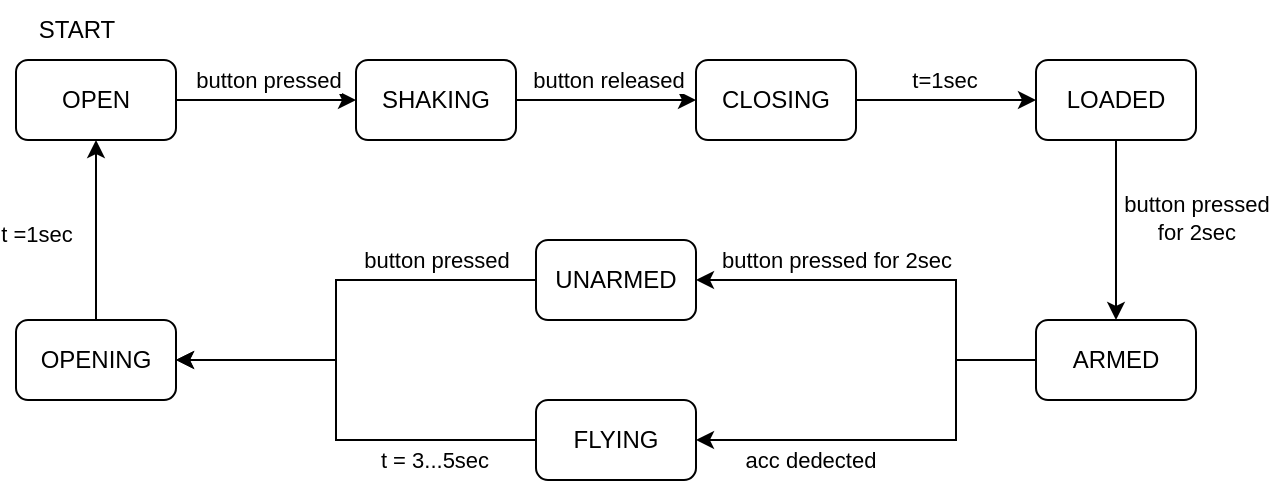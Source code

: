 <mxfile version="22.1.18" type="device">
  <diagram name="Seite-1" id="lBnTUv3e-qcod_VpSBhr">
    <mxGraphModel dx="989" dy="650" grid="1" gridSize="10" guides="1" tooltips="1" connect="1" arrows="1" fold="1" page="1" pageScale="1" pageWidth="850" pageHeight="1100" math="0" shadow="0">
      <root>
        <mxCell id="0" />
        <mxCell id="1" parent="0" />
        <mxCell id="LWdSy3F0YsZ5PgyH7vhk-2" style="edgeStyle=orthogonalEdgeStyle;rounded=0;orthogonalLoop=1;jettySize=auto;html=1;exitX=1;exitY=0.5;exitDx=0;exitDy=0;" edge="1" parent="1" source="LWdSy3F0YsZ5PgyH7vhk-1" target="LWdSy3F0YsZ5PgyH7vhk-4">
          <mxGeometry relative="1" as="geometry">
            <mxPoint x="350" y="150" as="targetPoint" />
          </mxGeometry>
        </mxCell>
        <mxCell id="LWdSy3F0YsZ5PgyH7vhk-5" value="button pressed" style="edgeLabel;html=1;align=center;verticalAlign=middle;resizable=0;points=[];" vertex="1" connectable="0" parent="LWdSy3F0YsZ5PgyH7vhk-2">
          <mxGeometry x="0.006" relative="1" as="geometry">
            <mxPoint y="-10" as="offset" />
          </mxGeometry>
        </mxCell>
        <mxCell id="LWdSy3F0YsZ5PgyH7vhk-1" value="OPEN" style="rounded=1;whiteSpace=wrap;html=1;" vertex="1" parent="1">
          <mxGeometry x="120" y="120" width="80" height="40" as="geometry" />
        </mxCell>
        <mxCell id="LWdSy3F0YsZ5PgyH7vhk-11" style="edgeStyle=orthogonalEdgeStyle;rounded=0;orthogonalLoop=1;jettySize=auto;html=1;exitX=1;exitY=0.5;exitDx=0;exitDy=0;" edge="1" parent="1" source="LWdSy3F0YsZ5PgyH7vhk-4" target="LWdSy3F0YsZ5PgyH7vhk-10">
          <mxGeometry relative="1" as="geometry" />
        </mxCell>
        <mxCell id="LWdSy3F0YsZ5PgyH7vhk-12" value="button released" style="edgeLabel;html=1;align=center;verticalAlign=middle;resizable=0;points=[];" vertex="1" connectable="0" parent="LWdSy3F0YsZ5PgyH7vhk-11">
          <mxGeometry x="0.018" relative="1" as="geometry">
            <mxPoint y="-10" as="offset" />
          </mxGeometry>
        </mxCell>
        <mxCell id="LWdSy3F0YsZ5PgyH7vhk-4" value="SHAKING" style="rounded=1;whiteSpace=wrap;html=1;" vertex="1" parent="1">
          <mxGeometry x="290" y="120" width="80" height="40" as="geometry" />
        </mxCell>
        <mxCell id="LWdSy3F0YsZ5PgyH7vhk-14" style="edgeStyle=orthogonalEdgeStyle;rounded=0;orthogonalLoop=1;jettySize=auto;html=1;exitX=1;exitY=0.5;exitDx=0;exitDy=0;" edge="1" parent="1" source="LWdSy3F0YsZ5PgyH7vhk-10" target="LWdSy3F0YsZ5PgyH7vhk-13">
          <mxGeometry relative="1" as="geometry" />
        </mxCell>
        <mxCell id="LWdSy3F0YsZ5PgyH7vhk-15" value="t=1sec" style="edgeLabel;html=1;align=center;verticalAlign=middle;resizable=0;points=[];" vertex="1" connectable="0" parent="LWdSy3F0YsZ5PgyH7vhk-14">
          <mxGeometry x="-0.02" y="2" relative="1" as="geometry">
            <mxPoint y="-8" as="offset" />
          </mxGeometry>
        </mxCell>
        <mxCell id="LWdSy3F0YsZ5PgyH7vhk-10" value="CLOSING" style="rounded=1;whiteSpace=wrap;html=1;" vertex="1" parent="1">
          <mxGeometry x="460" y="120" width="80" height="40" as="geometry" />
        </mxCell>
        <mxCell id="LWdSy3F0YsZ5PgyH7vhk-17" style="edgeStyle=orthogonalEdgeStyle;rounded=0;orthogonalLoop=1;jettySize=auto;html=1;exitX=0.5;exitY=1;exitDx=0;exitDy=0;entryX=0.5;entryY=0;entryDx=0;entryDy=0;" edge="1" parent="1" source="LWdSy3F0YsZ5PgyH7vhk-13" target="LWdSy3F0YsZ5PgyH7vhk-16">
          <mxGeometry relative="1" as="geometry" />
        </mxCell>
        <mxCell id="LWdSy3F0YsZ5PgyH7vhk-18" value="button pressed&lt;br&gt;for 2sec" style="edgeLabel;html=1;align=center;verticalAlign=middle;resizable=0;points=[];" vertex="1" connectable="0" parent="LWdSy3F0YsZ5PgyH7vhk-17">
          <mxGeometry x="-0.195" y="-2" relative="1" as="geometry">
            <mxPoint x="42" y="3" as="offset" />
          </mxGeometry>
        </mxCell>
        <mxCell id="LWdSy3F0YsZ5PgyH7vhk-13" value="LOADED" style="rounded=1;whiteSpace=wrap;html=1;" vertex="1" parent="1">
          <mxGeometry x="630" y="120" width="80" height="40" as="geometry" />
        </mxCell>
        <mxCell id="LWdSy3F0YsZ5PgyH7vhk-22" style="edgeStyle=orthogonalEdgeStyle;rounded=0;orthogonalLoop=1;jettySize=auto;html=1;exitX=0;exitY=0.5;exitDx=0;exitDy=0;entryX=1;entryY=0.5;entryDx=0;entryDy=0;" edge="1" parent="1" source="LWdSy3F0YsZ5PgyH7vhk-16" target="LWdSy3F0YsZ5PgyH7vhk-19">
          <mxGeometry relative="1" as="geometry">
            <Array as="points">
              <mxPoint x="590" y="270" />
              <mxPoint x="590" y="230" />
            </Array>
          </mxGeometry>
        </mxCell>
        <mxCell id="LWdSy3F0YsZ5PgyH7vhk-24" value="button pressed for 2sec" style="edgeLabel;html=1;align=center;verticalAlign=middle;resizable=0;points=[];" vertex="1" connectable="0" parent="LWdSy3F0YsZ5PgyH7vhk-22">
          <mxGeometry x="0.428" relative="1" as="geometry">
            <mxPoint x="10" y="-10" as="offset" />
          </mxGeometry>
        </mxCell>
        <mxCell id="LWdSy3F0YsZ5PgyH7vhk-23" style="edgeStyle=orthogonalEdgeStyle;rounded=0;orthogonalLoop=1;jettySize=auto;html=1;exitX=0;exitY=0.5;exitDx=0;exitDy=0;entryX=1;entryY=0.5;entryDx=0;entryDy=0;" edge="1" parent="1" source="LWdSy3F0YsZ5PgyH7vhk-16" target="LWdSy3F0YsZ5PgyH7vhk-20">
          <mxGeometry relative="1" as="geometry">
            <Array as="points">
              <mxPoint x="590" y="270" />
              <mxPoint x="590" y="310" />
            </Array>
          </mxGeometry>
        </mxCell>
        <mxCell id="LWdSy3F0YsZ5PgyH7vhk-25" value="acc dedected" style="edgeLabel;html=1;align=center;verticalAlign=middle;resizable=0;points=[];" vertex="1" connectable="0" parent="LWdSy3F0YsZ5PgyH7vhk-23">
          <mxGeometry x="0.587" y="1" relative="1" as="geometry">
            <mxPoint x="13" y="9" as="offset" />
          </mxGeometry>
        </mxCell>
        <mxCell id="LWdSy3F0YsZ5PgyH7vhk-16" value="ARMED" style="rounded=1;whiteSpace=wrap;html=1;" vertex="1" parent="1">
          <mxGeometry x="630" y="250" width="80" height="40" as="geometry" />
        </mxCell>
        <mxCell id="LWdSy3F0YsZ5PgyH7vhk-26" style="edgeStyle=orthogonalEdgeStyle;rounded=0;orthogonalLoop=1;jettySize=auto;html=1;exitX=0;exitY=0.5;exitDx=0;exitDy=0;entryX=1;entryY=0.5;entryDx=0;entryDy=0;" edge="1" parent="1" source="LWdSy3F0YsZ5PgyH7vhk-19" target="LWdSy3F0YsZ5PgyH7vhk-21">
          <mxGeometry relative="1" as="geometry">
            <Array as="points">
              <mxPoint x="280" y="230" />
              <mxPoint x="280" y="270" />
            </Array>
          </mxGeometry>
        </mxCell>
        <mxCell id="LWdSy3F0YsZ5PgyH7vhk-28" value="button pressed" style="edgeLabel;html=1;align=center;verticalAlign=middle;resizable=0;points=[];" vertex="1" connectable="0" parent="LWdSy3F0YsZ5PgyH7vhk-26">
          <mxGeometry x="-0.543" y="2" relative="1" as="geometry">
            <mxPoint y="-12" as="offset" />
          </mxGeometry>
        </mxCell>
        <mxCell id="LWdSy3F0YsZ5PgyH7vhk-19" value="UNARMED" style="rounded=1;whiteSpace=wrap;html=1;" vertex="1" parent="1">
          <mxGeometry x="380" y="210" width="80" height="40" as="geometry" />
        </mxCell>
        <mxCell id="LWdSy3F0YsZ5PgyH7vhk-27" style="edgeStyle=orthogonalEdgeStyle;rounded=0;orthogonalLoop=1;jettySize=auto;html=1;exitX=0;exitY=0.5;exitDx=0;exitDy=0;entryX=1;entryY=0.5;entryDx=0;entryDy=0;" edge="1" parent="1" source="LWdSy3F0YsZ5PgyH7vhk-20" target="LWdSy3F0YsZ5PgyH7vhk-21">
          <mxGeometry relative="1" as="geometry">
            <Array as="points">
              <mxPoint x="280" y="310" />
              <mxPoint x="280" y="270" />
            </Array>
          </mxGeometry>
        </mxCell>
        <mxCell id="LWdSy3F0YsZ5PgyH7vhk-29" value="t = 3...5sec" style="edgeLabel;html=1;align=center;verticalAlign=middle;resizable=0;points=[];" vertex="1" connectable="0" parent="LWdSy3F0YsZ5PgyH7vhk-27">
          <mxGeometry x="-0.639" y="1" relative="1" as="geometry">
            <mxPoint x="-12" y="9" as="offset" />
          </mxGeometry>
        </mxCell>
        <mxCell id="LWdSy3F0YsZ5PgyH7vhk-20" value="FLYING" style="rounded=1;whiteSpace=wrap;html=1;" vertex="1" parent="1">
          <mxGeometry x="380" y="290" width="80" height="40" as="geometry" />
        </mxCell>
        <mxCell id="LWdSy3F0YsZ5PgyH7vhk-30" style="edgeStyle=orthogonalEdgeStyle;rounded=0;orthogonalLoop=1;jettySize=auto;html=1;exitX=0.5;exitY=0;exitDx=0;exitDy=0;entryX=0.5;entryY=1;entryDx=0;entryDy=0;" edge="1" parent="1" source="LWdSy3F0YsZ5PgyH7vhk-21" target="LWdSy3F0YsZ5PgyH7vhk-1">
          <mxGeometry relative="1" as="geometry" />
        </mxCell>
        <mxCell id="LWdSy3F0YsZ5PgyH7vhk-31" value="t =1sec" style="edgeLabel;html=1;align=center;verticalAlign=middle;resizable=0;points=[];" vertex="1" connectable="0" parent="LWdSy3F0YsZ5PgyH7vhk-30">
          <mxGeometry x="-0.035" relative="1" as="geometry">
            <mxPoint x="-30" as="offset" />
          </mxGeometry>
        </mxCell>
        <mxCell id="LWdSy3F0YsZ5PgyH7vhk-21" value="OPENING" style="rounded=1;whiteSpace=wrap;html=1;" vertex="1" parent="1">
          <mxGeometry x="120" y="250" width="80" height="40" as="geometry" />
        </mxCell>
        <mxCell id="LWdSy3F0YsZ5PgyH7vhk-32" value="START" style="text;html=1;align=center;verticalAlign=middle;resizable=0;points=[];autosize=1;strokeColor=none;fillColor=none;" vertex="1" parent="1">
          <mxGeometry x="120" y="90" width="60" height="30" as="geometry" />
        </mxCell>
      </root>
    </mxGraphModel>
  </diagram>
</mxfile>
